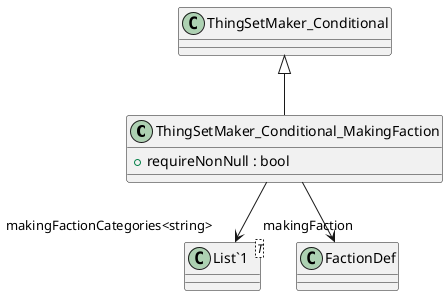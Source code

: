 @startuml
class ThingSetMaker_Conditional_MakingFaction {
    + requireNonNull : bool
}
class "List`1"<T> {
}
ThingSetMaker_Conditional <|-- ThingSetMaker_Conditional_MakingFaction
ThingSetMaker_Conditional_MakingFaction --> "makingFaction" FactionDef
ThingSetMaker_Conditional_MakingFaction --> "makingFactionCategories<string>" "List`1"
@enduml
